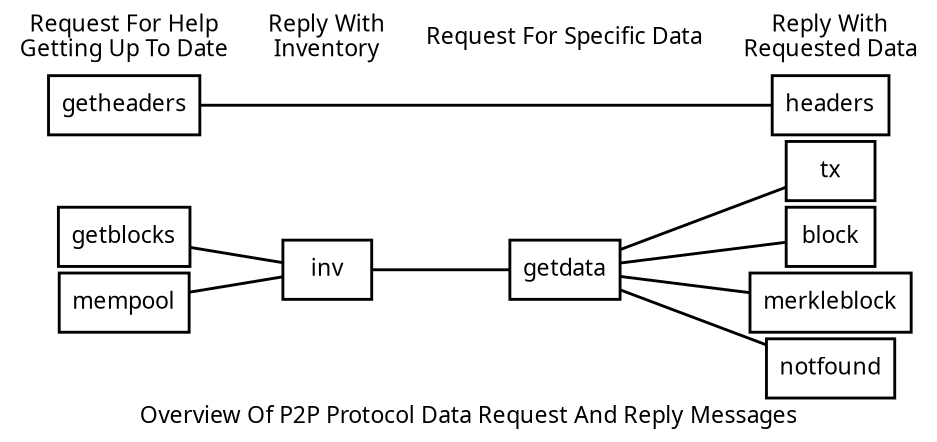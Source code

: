 digraph {

size="6.25";
rankdir=LR
nodesep=0.05;
ranksep=0.1;
splines="false"

edge [ penwidth = 1.75, fontname="Sans", dir="none" ]
node [ penwidth = 1.75, shape = "box", fontname="Sans", ]
graph [ penwidth = 1.75, fontname="Sans" ]

getblocks -> inv;
mempool -> inv;

inv -> getdata;

getdata -> tx;
getdata -> block;
getdata -> merkleblock;
getdata -> notfound;

getheaders -> headers [ minlen = 3 ];

{
    node [ shape = "none" ];
    label1 [ label = "Request For Help\nGetting Up To Date" ];
    label2 [ label = "Reply With\nInventory" ];
    label3 [ label = "Request For Specific Data" ];
    label4 [ label = "Reply With\nRequested Data" ];

    label1 -> label2 -> label3 -> label4 [style = "invis" ];
}

label = "Overview Of P2P Protocol Data Request And Reply Messages"
}
